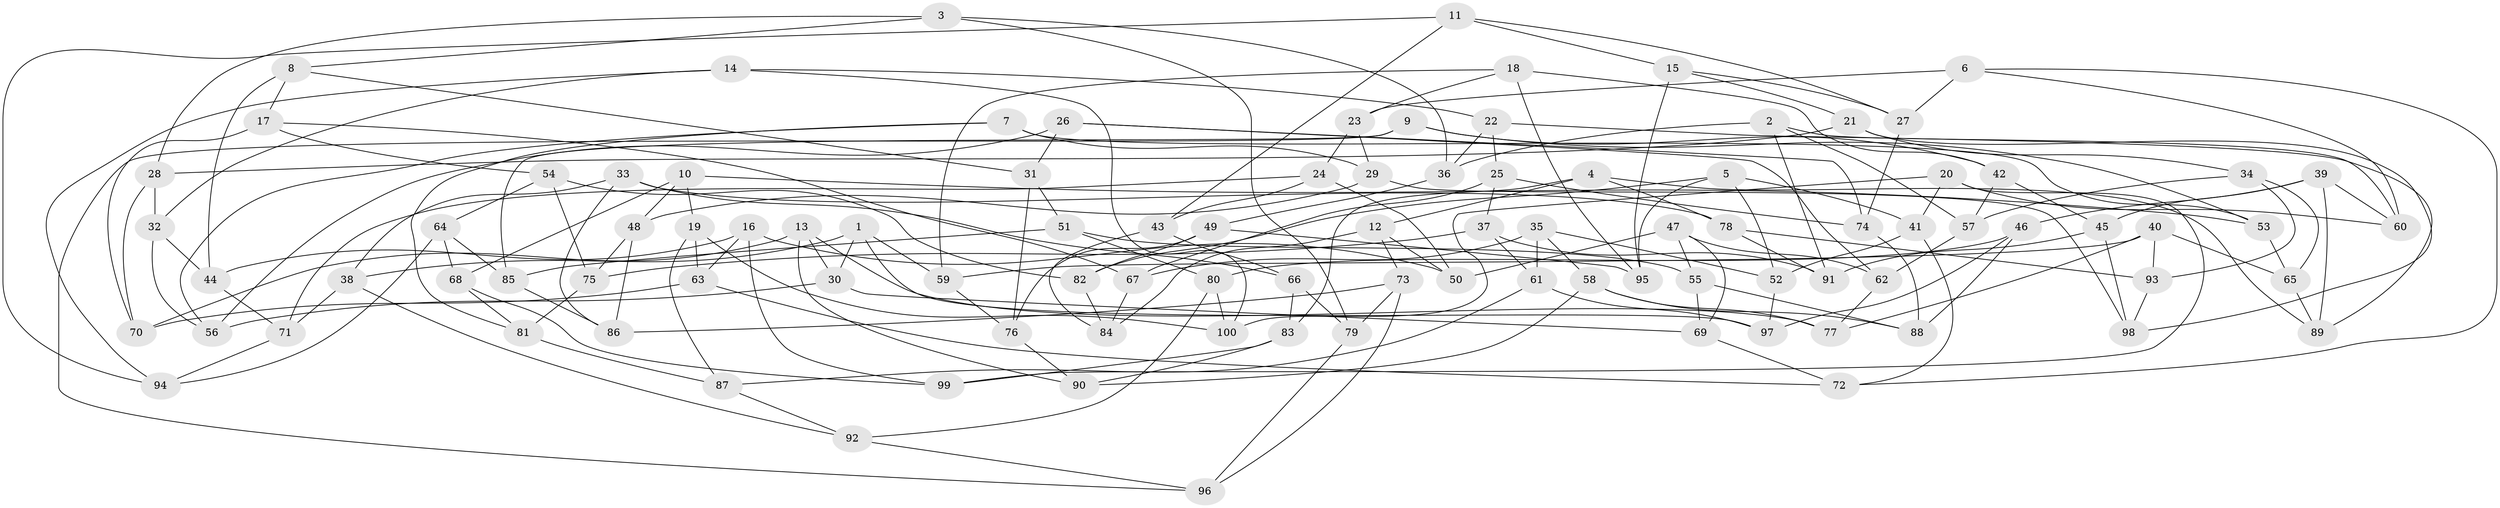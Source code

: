 // Generated by graph-tools (version 1.1) at 2025/39/02/21/25 10:39:01]
// undirected, 100 vertices, 200 edges
graph export_dot {
graph [start="1"]
  node [color=gray90,style=filled];
  1;
  2;
  3;
  4;
  5;
  6;
  7;
  8;
  9;
  10;
  11;
  12;
  13;
  14;
  15;
  16;
  17;
  18;
  19;
  20;
  21;
  22;
  23;
  24;
  25;
  26;
  27;
  28;
  29;
  30;
  31;
  32;
  33;
  34;
  35;
  36;
  37;
  38;
  39;
  40;
  41;
  42;
  43;
  44;
  45;
  46;
  47;
  48;
  49;
  50;
  51;
  52;
  53;
  54;
  55;
  56;
  57;
  58;
  59;
  60;
  61;
  62;
  63;
  64;
  65;
  66;
  67;
  68;
  69;
  70;
  71;
  72;
  73;
  74;
  75;
  76;
  77;
  78;
  79;
  80;
  81;
  82;
  83;
  84;
  85;
  86;
  87;
  88;
  89;
  90;
  91;
  92;
  93;
  94;
  95;
  96;
  97;
  98;
  99;
  100;
  1 -- 59;
  1 -- 38;
  1 -- 30;
  1 -- 97;
  2 -- 36;
  2 -- 60;
  2 -- 91;
  2 -- 57;
  3 -- 79;
  3 -- 36;
  3 -- 8;
  3 -- 28;
  4 -- 83;
  4 -- 89;
  4 -- 78;
  4 -- 12;
  5 -- 82;
  5 -- 41;
  5 -- 52;
  5 -- 95;
  6 -- 60;
  6 -- 27;
  6 -- 23;
  6 -- 72;
  7 -- 29;
  7 -- 56;
  7 -- 53;
  7 -- 81;
  8 -- 44;
  8 -- 31;
  8 -- 17;
  9 -- 53;
  9 -- 85;
  9 -- 96;
  9 -- 42;
  10 -- 68;
  10 -- 48;
  10 -- 53;
  10 -- 19;
  11 -- 43;
  11 -- 94;
  11 -- 27;
  11 -- 15;
  12 -- 73;
  12 -- 84;
  12 -- 50;
  13 -- 30;
  13 -- 77;
  13 -- 70;
  13 -- 90;
  14 -- 100;
  14 -- 32;
  14 -- 22;
  14 -- 94;
  15 -- 27;
  15 -- 95;
  15 -- 21;
  16 -- 44;
  16 -- 50;
  16 -- 99;
  16 -- 63;
  17 -- 67;
  17 -- 70;
  17 -- 54;
  18 -- 42;
  18 -- 59;
  18 -- 23;
  18 -- 95;
  19 -- 87;
  19 -- 100;
  19 -- 63;
  20 -- 99;
  20 -- 100;
  20 -- 41;
  20 -- 60;
  21 -- 98;
  21 -- 28;
  21 -- 34;
  22 -- 36;
  22 -- 89;
  22 -- 25;
  23 -- 24;
  23 -- 29;
  24 -- 43;
  24 -- 71;
  24 -- 50;
  25 -- 67;
  25 -- 37;
  25 -- 74;
  26 -- 31;
  26 -- 74;
  26 -- 56;
  26 -- 62;
  27 -- 74;
  28 -- 70;
  28 -- 32;
  29 -- 48;
  29 -- 98;
  30 -- 56;
  30 -- 69;
  31 -- 76;
  31 -- 51;
  32 -- 56;
  32 -- 44;
  33 -- 38;
  33 -- 86;
  33 -- 66;
  33 -- 78;
  34 -- 57;
  34 -- 93;
  34 -- 65;
  35 -- 67;
  35 -- 58;
  35 -- 52;
  35 -- 61;
  36 -- 49;
  37 -- 61;
  37 -- 75;
  37 -- 91;
  38 -- 71;
  38 -- 92;
  39 -- 89;
  39 -- 60;
  39 -- 46;
  39 -- 45;
  40 -- 65;
  40 -- 77;
  40 -- 93;
  40 -- 59;
  41 -- 72;
  41 -- 52;
  42 -- 57;
  42 -- 45;
  43 -- 84;
  43 -- 66;
  44 -- 71;
  45 -- 98;
  45 -- 91;
  46 -- 88;
  46 -- 80;
  46 -- 97;
  47 -- 55;
  47 -- 69;
  47 -- 50;
  47 -- 62;
  48 -- 75;
  48 -- 86;
  49 -- 82;
  49 -- 95;
  49 -- 76;
  51 -- 55;
  51 -- 85;
  51 -- 80;
  52 -- 97;
  53 -- 65;
  54 -- 64;
  54 -- 82;
  54 -- 75;
  55 -- 88;
  55 -- 69;
  57 -- 62;
  58 -- 88;
  58 -- 77;
  58 -- 90;
  59 -- 76;
  61 -- 87;
  61 -- 97;
  62 -- 77;
  63 -- 72;
  63 -- 70;
  64 -- 94;
  64 -- 85;
  64 -- 68;
  65 -- 89;
  66 -- 83;
  66 -- 79;
  67 -- 84;
  68 -- 81;
  68 -- 99;
  69 -- 72;
  71 -- 94;
  73 -- 79;
  73 -- 86;
  73 -- 96;
  74 -- 88;
  75 -- 81;
  76 -- 90;
  78 -- 93;
  78 -- 91;
  79 -- 96;
  80 -- 92;
  80 -- 100;
  81 -- 87;
  82 -- 84;
  83 -- 90;
  83 -- 99;
  85 -- 86;
  87 -- 92;
  92 -- 96;
  93 -- 98;
}
